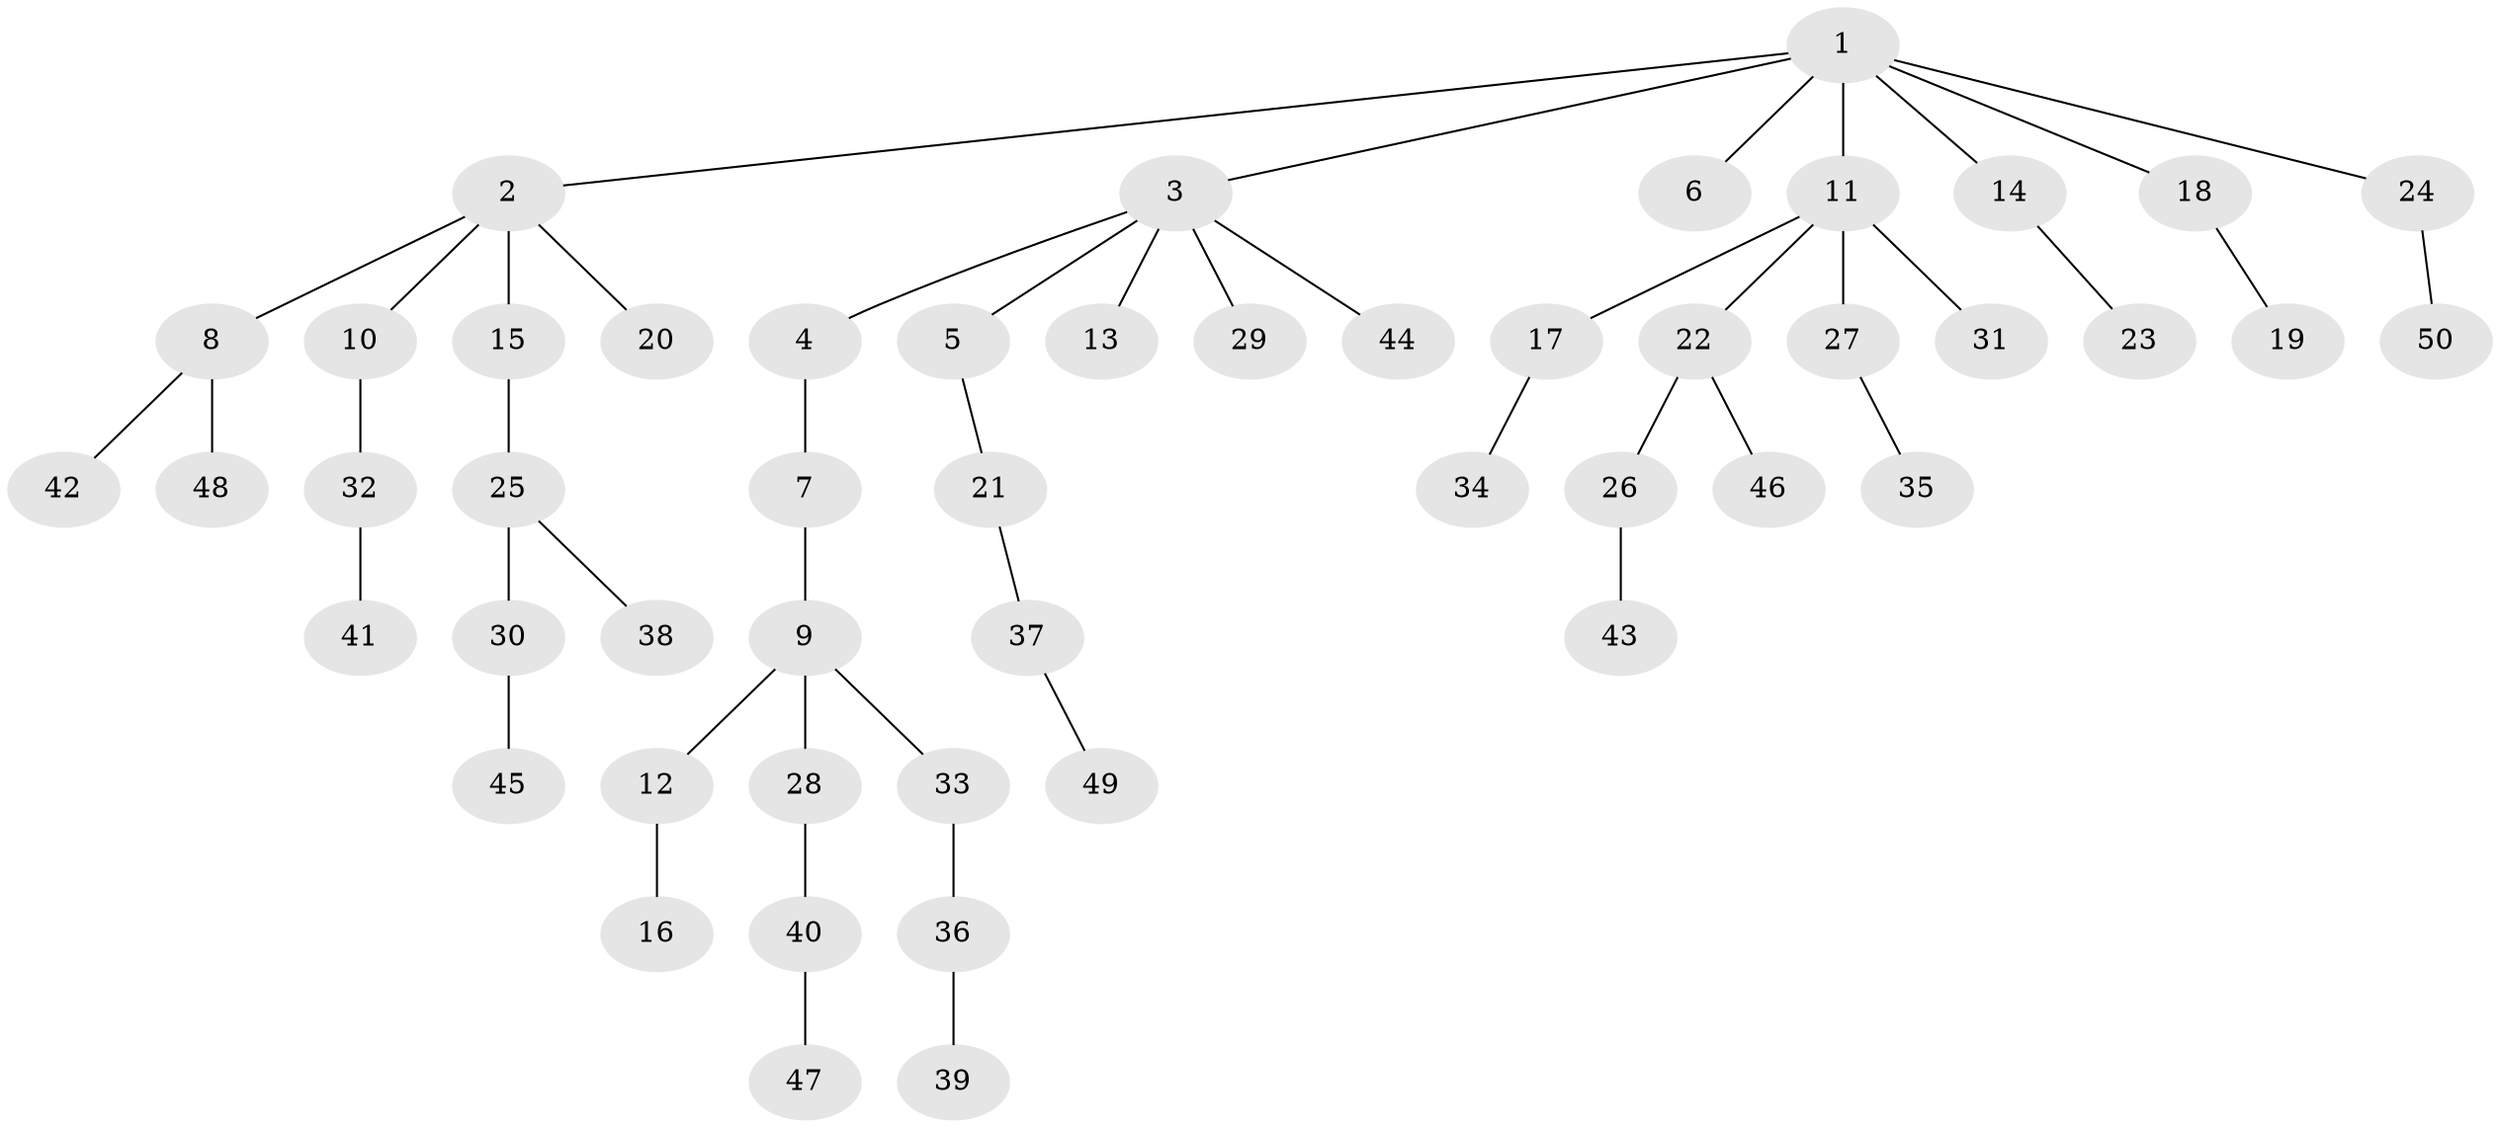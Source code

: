 // Generated by graph-tools (version 1.1) at 2025/53/03/09/25 04:53:17]
// undirected, 50 vertices, 49 edges
graph export_dot {
graph [start="1"]
  node [color=gray90,style=filled];
  1;
  2;
  3;
  4;
  5;
  6;
  7;
  8;
  9;
  10;
  11;
  12;
  13;
  14;
  15;
  16;
  17;
  18;
  19;
  20;
  21;
  22;
  23;
  24;
  25;
  26;
  27;
  28;
  29;
  30;
  31;
  32;
  33;
  34;
  35;
  36;
  37;
  38;
  39;
  40;
  41;
  42;
  43;
  44;
  45;
  46;
  47;
  48;
  49;
  50;
  1 -- 2;
  1 -- 3;
  1 -- 6;
  1 -- 11;
  1 -- 14;
  1 -- 18;
  1 -- 24;
  2 -- 8;
  2 -- 10;
  2 -- 15;
  2 -- 20;
  3 -- 4;
  3 -- 5;
  3 -- 13;
  3 -- 29;
  3 -- 44;
  4 -- 7;
  5 -- 21;
  7 -- 9;
  8 -- 42;
  8 -- 48;
  9 -- 12;
  9 -- 28;
  9 -- 33;
  10 -- 32;
  11 -- 17;
  11 -- 22;
  11 -- 27;
  11 -- 31;
  12 -- 16;
  14 -- 23;
  15 -- 25;
  17 -- 34;
  18 -- 19;
  21 -- 37;
  22 -- 26;
  22 -- 46;
  24 -- 50;
  25 -- 30;
  25 -- 38;
  26 -- 43;
  27 -- 35;
  28 -- 40;
  30 -- 45;
  32 -- 41;
  33 -- 36;
  36 -- 39;
  37 -- 49;
  40 -- 47;
}
